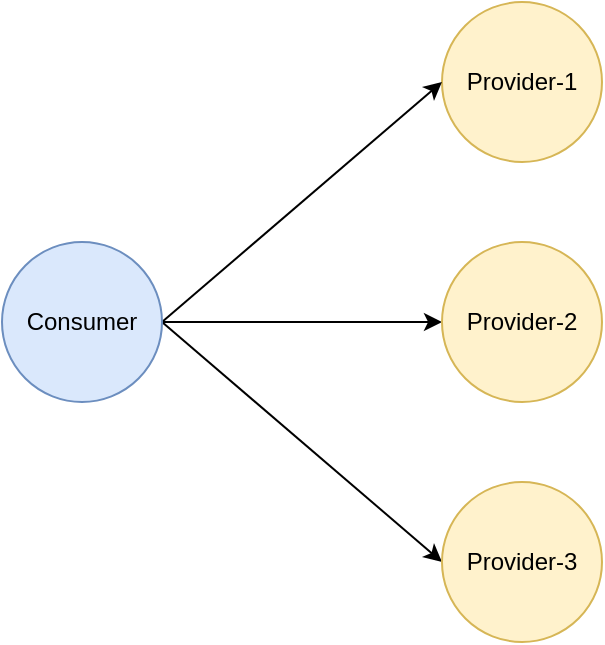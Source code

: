 <mxfile version="15.4.0" type="device"><diagram id="QiorYka8d8Z3J2COqa02" name="第 1 页"><mxGraphModel dx="946" dy="608" grid="1" gridSize="10" guides="1" tooltips="1" connect="1" arrows="1" fold="1" page="1" pageScale="1" pageWidth="827" pageHeight="1169" math="0" shadow="0"><root><mxCell id="0"/><mxCell id="1" parent="0"/><mxCell id="MzznLVGvlZFuur2c3mOT-1" value="Provider-1" style="ellipse;whiteSpace=wrap;html=1;aspect=fixed;fillColor=#fff2cc;strokeColor=#d6b656;" vertex="1" parent="1"><mxGeometry x="360" y="120" width="80" height="80" as="geometry"/></mxCell><mxCell id="MzznLVGvlZFuur2c3mOT-5" style="rounded=0;orthogonalLoop=1;jettySize=auto;html=1;exitX=1;exitY=0.5;exitDx=0;exitDy=0;entryX=0;entryY=0.5;entryDx=0;entryDy=0;" edge="1" parent="1" source="MzznLVGvlZFuur2c3mOT-2" target="MzznLVGvlZFuur2c3mOT-1"><mxGeometry relative="1" as="geometry"/></mxCell><mxCell id="MzznLVGvlZFuur2c3mOT-6" style="edgeStyle=none;rounded=0;orthogonalLoop=1;jettySize=auto;html=1;exitX=1;exitY=0.5;exitDx=0;exitDy=0;entryX=0;entryY=0.5;entryDx=0;entryDy=0;" edge="1" parent="1" source="MzznLVGvlZFuur2c3mOT-2" target="MzznLVGvlZFuur2c3mOT-3"><mxGeometry relative="1" as="geometry"/></mxCell><mxCell id="MzznLVGvlZFuur2c3mOT-7" style="edgeStyle=none;rounded=0;orthogonalLoop=1;jettySize=auto;html=1;exitX=1;exitY=0.5;exitDx=0;exitDy=0;entryX=0;entryY=0.5;entryDx=0;entryDy=0;" edge="1" parent="1" source="MzznLVGvlZFuur2c3mOT-2" target="MzznLVGvlZFuur2c3mOT-4"><mxGeometry relative="1" as="geometry"/></mxCell><mxCell id="MzznLVGvlZFuur2c3mOT-2" value="Consumer" style="ellipse;whiteSpace=wrap;html=1;aspect=fixed;fillColor=#dae8fc;strokeColor=#6c8ebf;" vertex="1" parent="1"><mxGeometry x="140" y="240" width="80" height="80" as="geometry"/></mxCell><mxCell id="MzznLVGvlZFuur2c3mOT-3" value="&lt;span&gt;Provider-2&lt;/span&gt;" style="ellipse;whiteSpace=wrap;html=1;aspect=fixed;fillColor=#fff2cc;strokeColor=#d6b656;" vertex="1" parent="1"><mxGeometry x="360" y="240" width="80" height="80" as="geometry"/></mxCell><mxCell id="MzznLVGvlZFuur2c3mOT-4" value="&lt;span&gt;Provider-3&lt;/span&gt;" style="ellipse;whiteSpace=wrap;html=1;aspect=fixed;fillColor=#fff2cc;strokeColor=#d6b656;" vertex="1" parent="1"><mxGeometry x="360" y="360" width="80" height="80" as="geometry"/></mxCell></root></mxGraphModel></diagram></mxfile>
